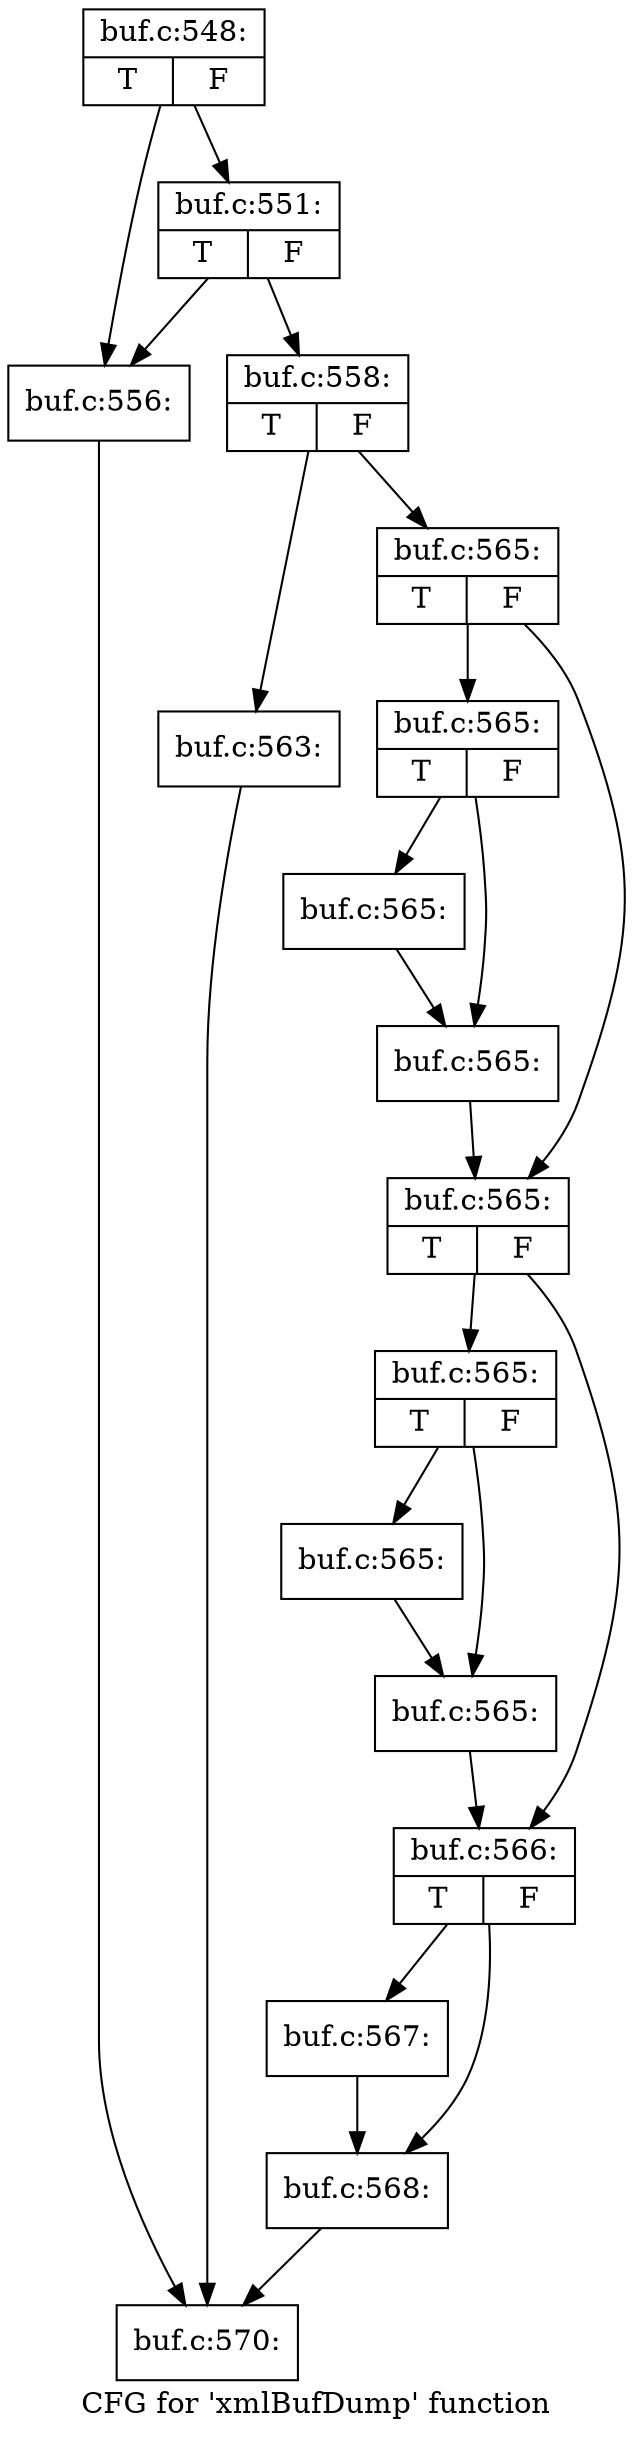 digraph "CFG for 'xmlBufDump' function" {
	label="CFG for 'xmlBufDump' function";

	Node0x5598250 [shape=record,label="{buf.c:548:|{<s0>T|<s1>F}}"];
	Node0x5598250 -> Node0x559d970;
	Node0x5598250 -> Node0x559da10;
	Node0x559da10 [shape=record,label="{buf.c:551:|{<s0>T|<s1>F}}"];
	Node0x559da10 -> Node0x559d970;
	Node0x559da10 -> Node0x559d9c0;
	Node0x559d970 [shape=record,label="{buf.c:556:}"];
	Node0x559d970 -> Node0x5598950;
	Node0x559d9c0 [shape=record,label="{buf.c:558:|{<s0>T|<s1>F}}"];
	Node0x559d9c0 -> Node0x559e300;
	Node0x559d9c0 -> Node0x559e350;
	Node0x559e300 [shape=record,label="{buf.c:563:}"];
	Node0x559e300 -> Node0x5598950;
	Node0x559e350 [shape=record,label="{buf.c:565:|{<s0>T|<s1>F}}"];
	Node0x559e350 -> Node0x559e9b0;
	Node0x559e350 -> Node0x559ea00;
	Node0x559e9b0 [shape=record,label="{buf.c:565:|{<s0>T|<s1>F}}"];
	Node0x559e9b0 -> Node0x559ef80;
	Node0x559e9b0 -> Node0x559efd0;
	Node0x559ef80 [shape=record,label="{buf.c:565:}"];
	Node0x559ef80 -> Node0x559efd0;
	Node0x559efd0 [shape=record,label="{buf.c:565:}"];
	Node0x559efd0 -> Node0x559ea00;
	Node0x559ea00 [shape=record,label="{buf.c:565:|{<s0>T|<s1>F}}"];
	Node0x559ea00 -> Node0x559f670;
	Node0x559ea00 -> Node0x559f6c0;
	Node0x559f670 [shape=record,label="{buf.c:565:|{<s0>T|<s1>F}}"];
	Node0x559f670 -> Node0x559fc40;
	Node0x559f670 -> Node0x559fc90;
	Node0x559fc40 [shape=record,label="{buf.c:565:}"];
	Node0x559fc40 -> Node0x559fc90;
	Node0x559fc90 [shape=record,label="{buf.c:565:}"];
	Node0x559fc90 -> Node0x559f6c0;
	Node0x559f6c0 [shape=record,label="{buf.c:566:|{<s0>T|<s1>F}}"];
	Node0x559f6c0 -> Node0x55a0390;
	Node0x559f6c0 -> Node0x55a03e0;
	Node0x55a0390 [shape=record,label="{buf.c:567:}"];
	Node0x55a0390 -> Node0x55a03e0;
	Node0x55a03e0 [shape=record,label="{buf.c:568:}"];
	Node0x55a03e0 -> Node0x5598950;
	Node0x5598950 [shape=record,label="{buf.c:570:}"];
}
